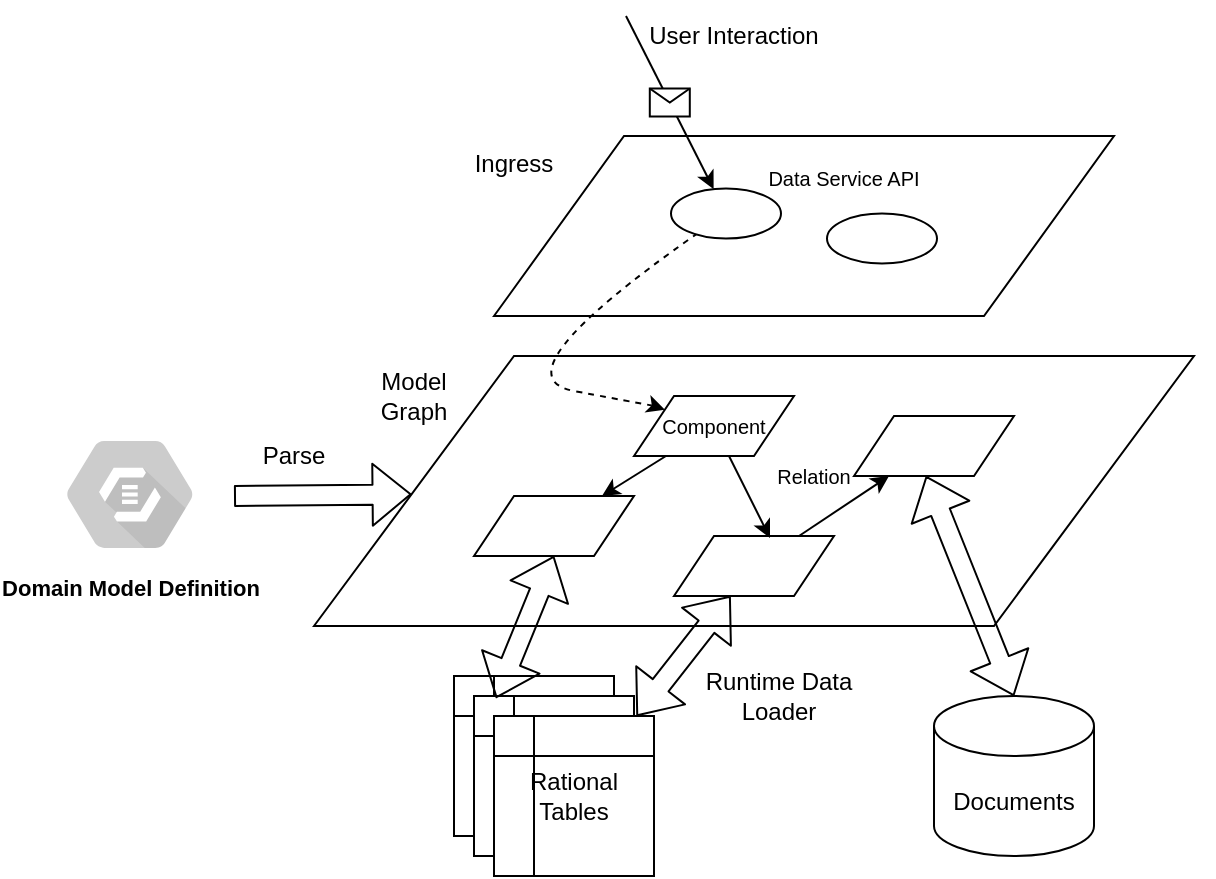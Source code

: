 <mxfile version="15.7.3" type="device"><diagram id="H4ZPAgSG03H9r4rwDp48" name="Page-1"><mxGraphModel dx="946" dy="629" grid="1" gridSize="10" guides="1" tooltips="1" connect="1" arrows="1" fold="1" page="1" pageScale="1" pageWidth="850" pageHeight="1100" math="0" shadow="0"><root><mxCell id="0"/><mxCell id="1" parent="0"/><mxCell id="16" value="" style="shape=parallelogram;perimeter=parallelogramPerimeter;whiteSpace=wrap;html=1;fixedSize=1;size=65;" parent="1" vertex="1"><mxGeometry x="310" y="200" width="310" height="90" as="geometry"/></mxCell><mxCell id="14" value="" style="group;glass=0;rounded=0;sketch=0;shadow=0;" parent="1" vertex="1" connectable="0"><mxGeometry x="300" y="330" width="370" height="125" as="geometry"/></mxCell><mxCell id="13" value="" style="shape=parallelogram;perimeter=parallelogramPerimeter;whiteSpace=wrap;html=1;fixedSize=1;size=100;rounded=0;shadow=0;sketch=0;" parent="14" vertex="1"><mxGeometry x="-80" y="-20" width="440" height="135" as="geometry"/></mxCell><mxCell id="3" value="Component" style="shape=parallelogram;perimeter=parallelogramPerimeter;whiteSpace=wrap;html=1;fixedSize=1;fontSize=10;" parent="14" vertex="1"><mxGeometry x="80" width="80" height="30" as="geometry"/></mxCell><mxCell id="4" value="" style="shape=parallelogram;perimeter=parallelogramPerimeter;whiteSpace=wrap;html=1;fixedSize=1;" parent="14" vertex="1"><mxGeometry y="50" width="80" height="30" as="geometry"/></mxCell><mxCell id="5" value="" style="shape=parallelogram;perimeter=parallelogramPerimeter;whiteSpace=wrap;html=1;fixedSize=1;" parent="14" vertex="1"><mxGeometry x="100" y="70" width="80" height="30" as="geometry"/></mxCell><mxCell id="6" value="" style="shape=parallelogram;perimeter=parallelogramPerimeter;whiteSpace=wrap;html=1;fixedSize=1;" parent="14" vertex="1"><mxGeometry x="190" y="10" width="80" height="30" as="geometry"/></mxCell><mxCell id="7" value="" style="endArrow=classic;html=1;entryX=0.6;entryY=0.033;entryDx=0;entryDy=0;entryPerimeter=0;" parent="14" source="3" target="5" edge="1"><mxGeometry width="50" height="50" relative="1" as="geometry"><mxPoint x="100" y="130" as="sourcePoint"/><mxPoint x="140" y="100" as="targetPoint"/></mxGeometry></mxCell><mxCell id="8" value="" style="endArrow=classic;html=1;" parent="14" source="3" target="4" edge="1"><mxGeometry width="50" height="50" relative="1" as="geometry"><mxPoint x="156.667" y="30" as="sourcePoint"/><mxPoint x="163.04" y="79.01" as="targetPoint"/></mxGeometry></mxCell><mxCell id="9" value="" style="endArrow=classic;html=1;" parent="14" source="5" target="6" edge="1"><mxGeometry width="50" height="50" relative="1" as="geometry"><mxPoint x="100" y="130" as="sourcePoint"/><mxPoint x="150" y="80" as="targetPoint"/></mxGeometry></mxCell><mxCell id="42" value="Relation" style="text;html=1;strokeColor=none;fillColor=none;align=center;verticalAlign=middle;whiteSpace=wrap;rounded=0;shadow=0;glass=0;sketch=0;fontSize=10;" parent="14" vertex="1"><mxGeometry x="150" y="30" width="40" height="20" as="geometry"/></mxCell><mxCell id="17" value="" style="ellipse;whiteSpace=wrap;html=1;rotation=90;direction=south;" parent="1" vertex="1"><mxGeometry x="413.5" y="211.25" width="25" height="55" as="geometry"/></mxCell><mxCell id="18" value="" style="ellipse;whiteSpace=wrap;html=1;rotation=90;direction=south;" parent="1" vertex="1"><mxGeometry x="491.5" y="223.75" width="25" height="55" as="geometry"/></mxCell><mxCell id="22" value="" style="shape=internalStorage;whiteSpace=wrap;html=1;backgroundOutline=1;" parent="1" vertex="1"><mxGeometry x="290" y="470" width="80" height="80" as="geometry"/></mxCell><mxCell id="25" value="" style="shape=internalStorage;whiteSpace=wrap;html=1;backgroundOutline=1;" parent="1" vertex="1"><mxGeometry x="300" y="480" width="80" height="80" as="geometry"/></mxCell><mxCell id="26" value="Rational&lt;br&gt;Tables" style="shape=internalStorage;whiteSpace=wrap;html=1;backgroundOutline=1;" parent="1" vertex="1"><mxGeometry x="310" y="490" width="80" height="80" as="geometry"/></mxCell><mxCell id="27" value="Documents" style="shape=cylinder3;whiteSpace=wrap;html=1;boundedLbl=1;backgroundOutline=1;size=15;" parent="1" vertex="1"><mxGeometry x="530" y="480" width="80" height="80" as="geometry"/></mxCell><mxCell id="28" value="" style="shape=flexArrow;endArrow=classic;startArrow=classic;html=1;entryX=0.5;entryY=1;entryDx=0;entryDy=0;exitX=0.138;exitY=0.013;exitDx=0;exitDy=0;exitPerimeter=0;" parent="1" source="25" target="4" edge="1"><mxGeometry width="100" height="100" relative="1" as="geometry"><mxPoint x="390" y="470" as="sourcePoint"/><mxPoint x="490" y="370" as="targetPoint"/></mxGeometry></mxCell><mxCell id="29" value="" style="shape=flexArrow;endArrow=classic;startArrow=classic;html=1;entryX=0.5;entryY=1;entryDx=0;entryDy=0;exitX=0.5;exitY=0;exitDx=0;exitDy=0;exitPerimeter=0;shadow=0;" parent="1" source="27" edge="1"><mxGeometry width="100" height="100" relative="1" as="geometry"><mxPoint x="535.04" y="450" as="sourcePoint"/><mxPoint x="526" y="370" as="targetPoint"/></mxGeometry></mxCell><mxCell id="33" value="" style="shape=flexArrow;endArrow=classic;startArrow=classic;html=1;" parent="1" source="26" target="5" edge="1"><mxGeometry width="100" height="100" relative="1" as="geometry"><mxPoint x="359.04" y="490" as="sourcePoint"/><mxPoint x="350" y="410" as="targetPoint"/></mxGeometry></mxCell><mxCell id="35" value="" style="endArrow=classic;html=1;shadow=0;" parent="1" target="17" edge="1"><mxGeometry relative="1" as="geometry"><mxPoint x="376" y="140" as="sourcePoint"/><mxPoint x="476" y="140" as="targetPoint"/></mxGeometry></mxCell><mxCell id="36" value="" style="shape=message;html=1;outlineConnect=0;" parent="35" vertex="1"><mxGeometry width="20" height="14" relative="1" as="geometry"><mxPoint x="-10" y="-7" as="offset"/></mxGeometry></mxCell><mxCell id="39" value="" style="curved=1;endArrow=none;html=1;shadow=0;endFill=0;startArrow=classic;startFill=1;dashed=1;" parent="1" source="3" target="17" edge="1"><mxGeometry width="50" height="50" relative="1" as="geometry"><mxPoint x="426" y="335" as="sourcePoint"/><mxPoint x="420" y="330" as="targetPoint"/><Array as="points"><mxPoint x="390" y="335"/><mxPoint x="310" y="320"/></Array></mxGeometry></mxCell><mxCell id="40" value="Model Graph" style="text;html=1;strokeColor=none;fillColor=none;align=center;verticalAlign=middle;whiteSpace=wrap;rounded=0;shadow=0;glass=0;sketch=0;" parent="1" vertex="1"><mxGeometry x="250" y="320" width="40" height="20" as="geometry"/></mxCell><mxCell id="41" value="Ingress" style="text;html=1;strokeColor=none;fillColor=none;align=center;verticalAlign=middle;whiteSpace=wrap;rounded=0;shadow=0;glass=0;sketch=0;" parent="1" vertex="1"><mxGeometry x="300" y="203.75" width="40" height="20" as="geometry"/></mxCell><mxCell id="43" value="User Interaction" style="text;html=1;strokeColor=none;fillColor=none;align=center;verticalAlign=middle;whiteSpace=wrap;rounded=0;shadow=0;glass=0;sketch=0;" parent="1" vertex="1"><mxGeometry x="380" y="140" width="100" height="20" as="geometry"/></mxCell><mxCell id="44" value="Domain Model Definition" style="html=1;verticalAlign=top;labelPosition=center;verticalLabelPosition=bottom;align=center;spacingTop=-6;fontSize=11;fontStyle=1;shape=mxgraph.gcp2.hexIcon;prIcon=automl_natural_language;rounded=0;shadow=0;glass=0;sketch=0;fillColor=#CCCCCC;" parent="1" vertex="1"><mxGeometry x="80" y="340" width="96" height="78.5" as="geometry"/></mxCell><mxCell id="45" value="" style="shape=flexArrow;endArrow=classic;html=1;shadow=0;fontSize=10;" parent="1" target="13" edge="1"><mxGeometry width="50" height="50" relative="1" as="geometry"><mxPoint x="180" y="380" as="sourcePoint"/><mxPoint x="350" y="330" as="targetPoint"/></mxGeometry></mxCell><mxCell id="47" value="Parse" style="text;html=1;strokeColor=none;fillColor=none;align=center;verticalAlign=middle;whiteSpace=wrap;rounded=0;shadow=0;glass=0;sketch=0;" parent="1" vertex="1"><mxGeometry x="190" y="350" width="40" height="20" as="geometry"/></mxCell><mxCell id="48" value="Runtime Data Loader" style="text;html=1;strokeColor=none;fillColor=none;align=center;verticalAlign=middle;whiteSpace=wrap;rounded=0;shadow=0;glass=0;sketch=0;" parent="1" vertex="1"><mxGeometry x="413.5" y="470" width="76.5" height="20" as="geometry"/></mxCell><mxCell id="49" value="Data Service API" style="text;html=1;strokeColor=none;fillColor=none;align=center;verticalAlign=middle;whiteSpace=wrap;rounded=0;shadow=0;glass=0;sketch=0;fontSize=10;" parent="1" vertex="1"><mxGeometry x="440" y="211.25" width="90" height="20" as="geometry"/></mxCell></root></mxGraphModel></diagram></mxfile>